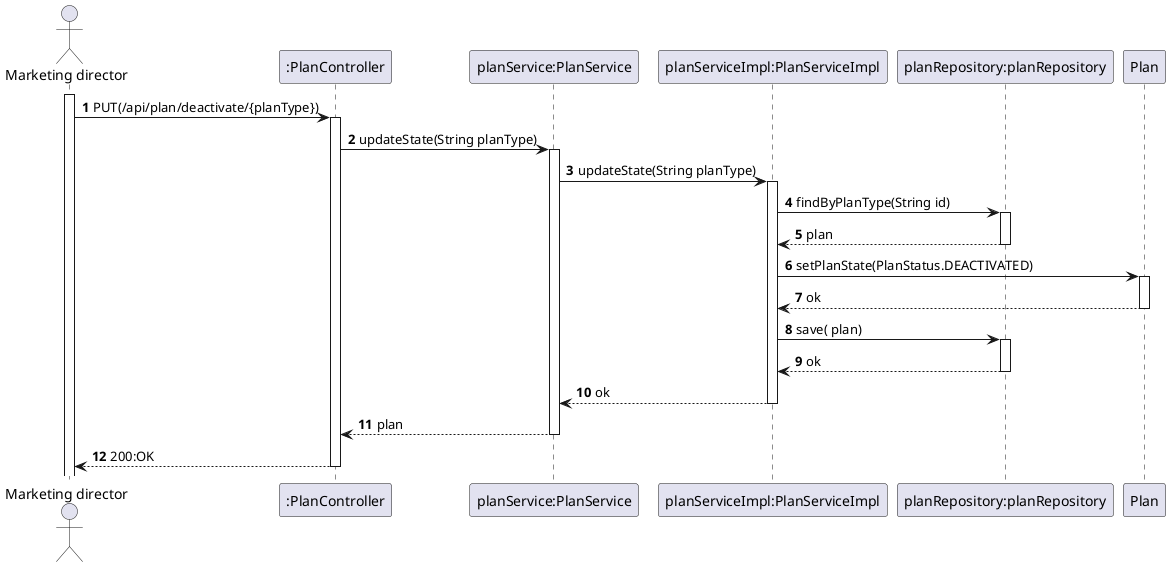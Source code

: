 @startuml
'https://plantuml.com/sequence-diagram

autoactivate on
autonumber

actor "Marketing director" as User
participant ":PlanController" as Ctrl
participant "planService:PlanService" as Service
participant "planServiceImpl:PlanServiceImpl" as Impl
participant "planRepository:planRepository" as Repo
participant "Plan" as Plan

activate User

User -> Ctrl: PUT(/api/plan/deactivate/{planType})
Ctrl -> Service: updateState(String planType)
Service -> Impl:updateState(String planType)
Impl -> Repo: findByPlanType(String id)
Repo --> Impl: plan
Impl -> Plan: setPlanState(PlanStatus.DEACTIVATED)
Plan --> Impl: ok
Impl -> Repo: save( plan)
Repo --> Impl: ok
Impl --> Service: ok
Service --> Ctrl: plan
Ctrl --> User: 200:OK
@enduml